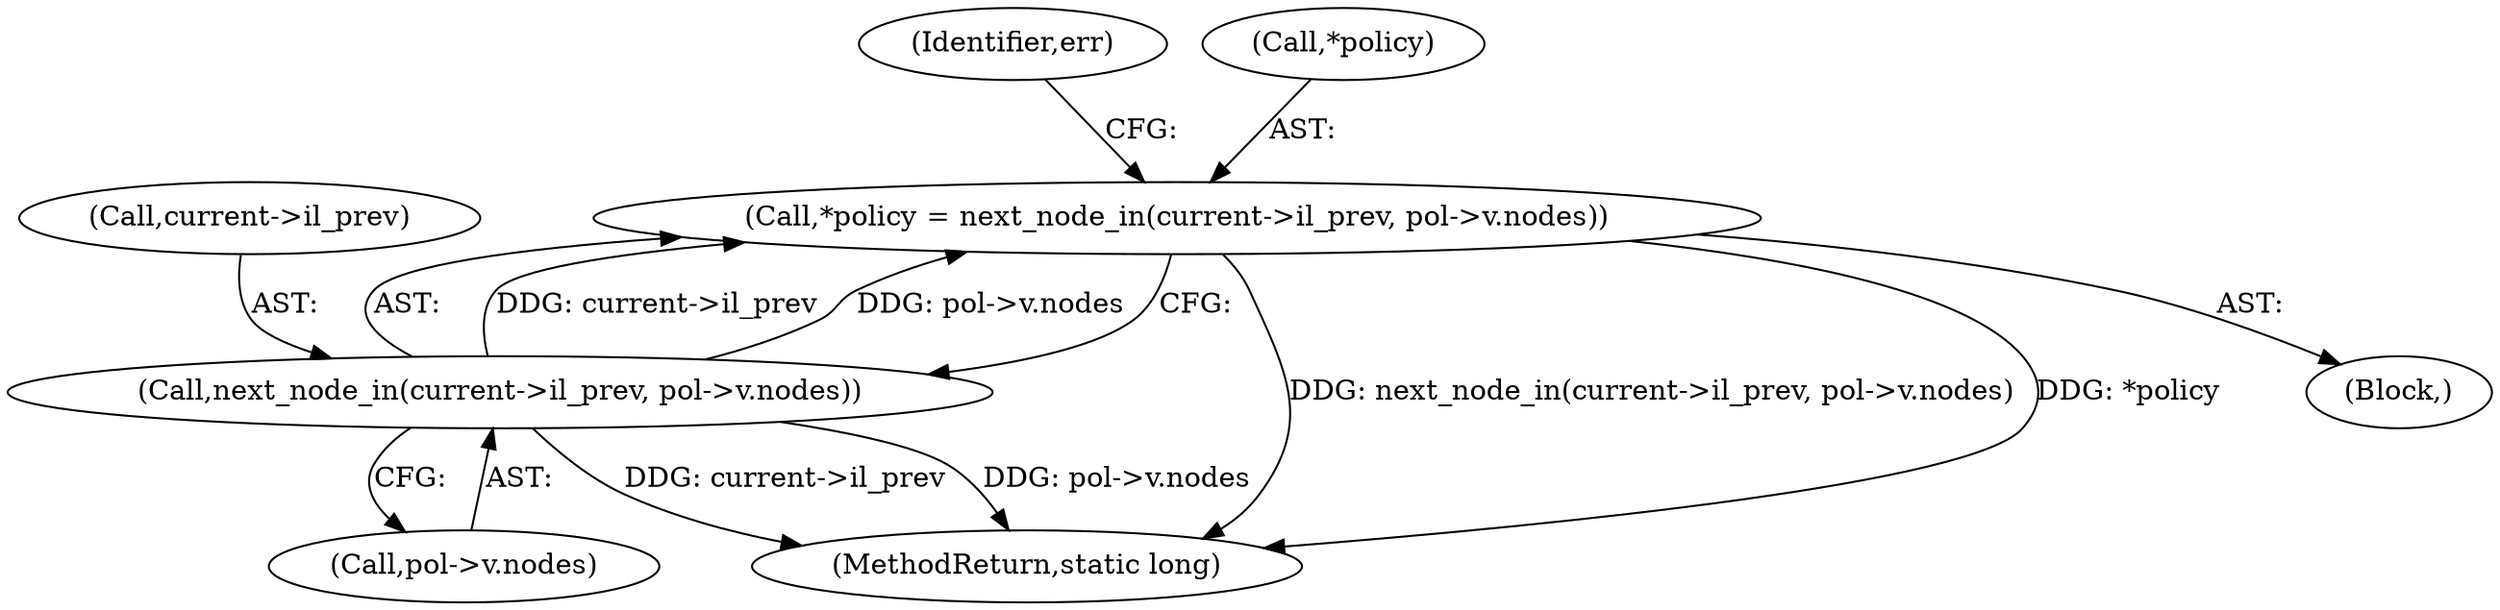 digraph "0_linux_73223e4e2e3867ebf033a5a8eb2e5df0158ccc99@pointer" {
"1000270" [label="(Call,*policy = next_node_in(current->il_prev, pol->v.nodes))"];
"1000273" [label="(Call,next_node_in(current->il_prev, pol->v.nodes))"];
"1000312" [label="(Identifier,err)"];
"1000352" [label="(MethodReturn,static long)"];
"1000273" [label="(Call,next_node_in(current->il_prev, pol->v.nodes))"];
"1000269" [label="(Block,)"];
"1000270" [label="(Call,*policy = next_node_in(current->il_prev, pol->v.nodes))"];
"1000277" [label="(Call,pol->v.nodes)"];
"1000274" [label="(Call,current->il_prev)"];
"1000271" [label="(Call,*policy)"];
"1000270" -> "1000269"  [label="AST: "];
"1000270" -> "1000273"  [label="CFG: "];
"1000271" -> "1000270"  [label="AST: "];
"1000273" -> "1000270"  [label="AST: "];
"1000312" -> "1000270"  [label="CFG: "];
"1000270" -> "1000352"  [label="DDG: next_node_in(current->il_prev, pol->v.nodes)"];
"1000270" -> "1000352"  [label="DDG: *policy"];
"1000273" -> "1000270"  [label="DDG: current->il_prev"];
"1000273" -> "1000270"  [label="DDG: pol->v.nodes"];
"1000273" -> "1000277"  [label="CFG: "];
"1000274" -> "1000273"  [label="AST: "];
"1000277" -> "1000273"  [label="AST: "];
"1000273" -> "1000352"  [label="DDG: current->il_prev"];
"1000273" -> "1000352"  [label="DDG: pol->v.nodes"];
}
